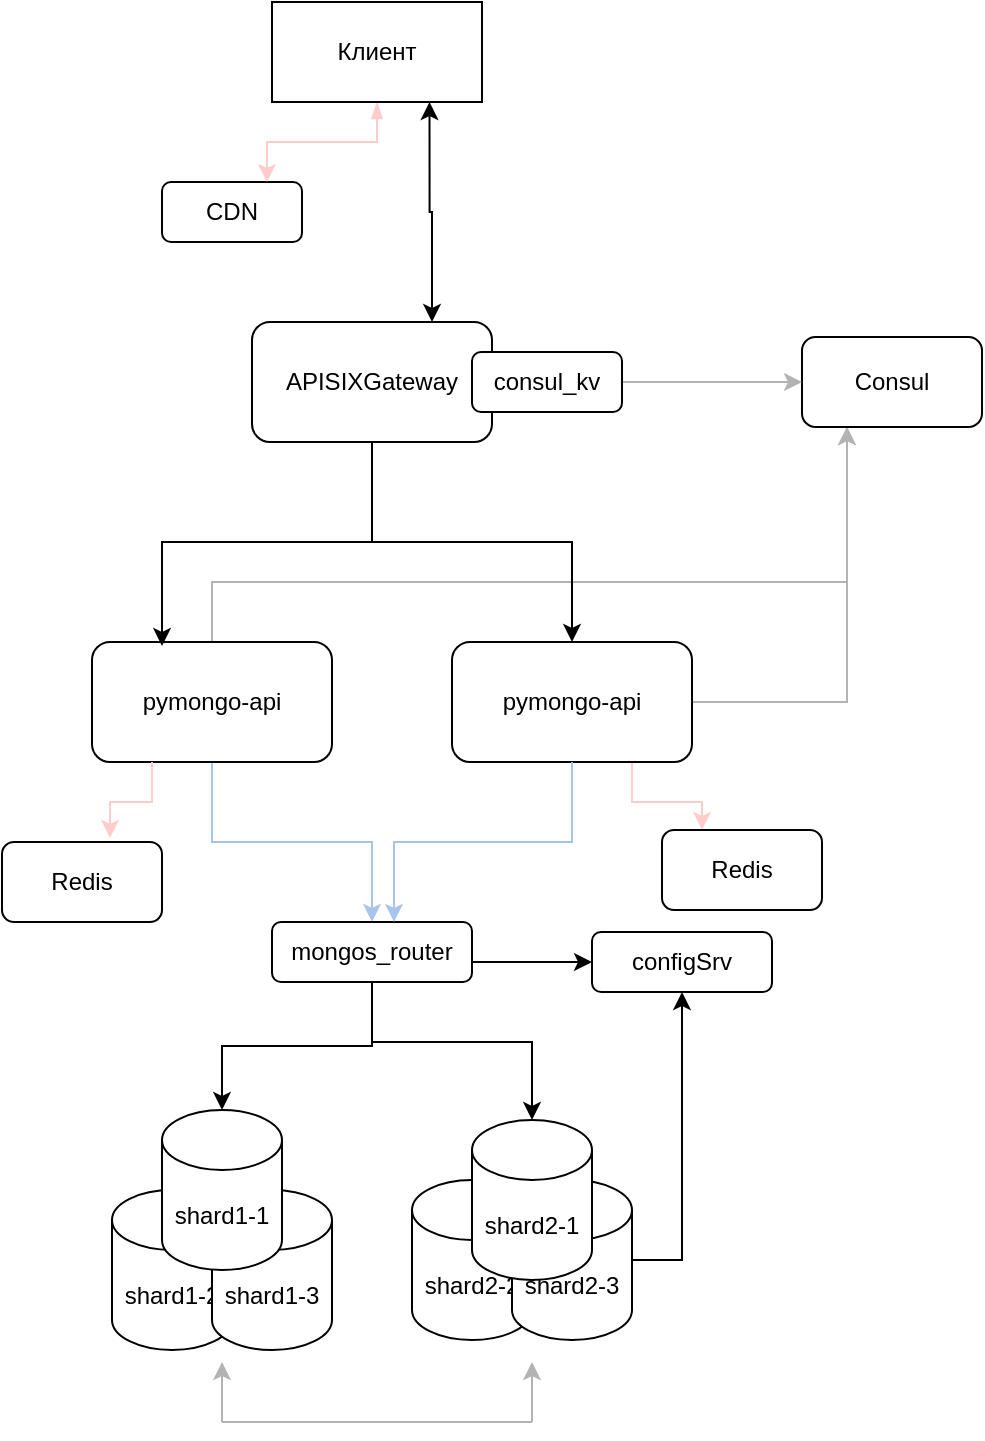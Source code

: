 <mxfile version="24.8.2">
  <diagram name="Page-1" id="-H_mtQnk-PTXWXPvYvuk">
    <mxGraphModel dx="954" dy="525" grid="1" gridSize="10" guides="1" tooltips="1" connect="1" arrows="1" fold="1" page="1" pageScale="1" pageWidth="1169" pageHeight="827" math="0" shadow="0">
      <root>
        <mxCell id="0" />
        <mxCell id="1" parent="0" />
        <mxCell id="zA23MoTUsTF4_91t8viU-2" value="shard1-2" style="shape=cylinder3;whiteSpace=wrap;html=1;boundedLbl=1;backgroundOutline=1;size=15;" parent="1" vertex="1">
          <mxGeometry x="375" y="594" width="60" height="80" as="geometry" />
        </mxCell>
        <mxCell id="DTOOT5LK5IKWxEuywsuj-10" style="edgeStyle=orthogonalEdgeStyle;rounded=0;orthogonalLoop=1;jettySize=auto;html=1;entryX=0.5;entryY=0;entryDx=0;entryDy=0;strokeColor=#A9C4EB;" parent="1" source="zA23MoTUsTF4_91t8viU-3" target="DTOOT5LK5IKWxEuywsuj-3" edge="1">
          <mxGeometry relative="1" as="geometry" />
        </mxCell>
        <mxCell id="DTOOT5LK5IKWxEuywsuj-30" style="edgeStyle=orthogonalEdgeStyle;rounded=0;orthogonalLoop=1;jettySize=auto;html=1;entryX=0.25;entryY=1;entryDx=0;entryDy=0;fillColor=#647687;strokeColor=#B3B3B3;" parent="1" source="zA23MoTUsTF4_91t8viU-3" target="DTOOT5LK5IKWxEuywsuj-6" edge="1">
          <mxGeometry relative="1" as="geometry">
            <Array as="points">
              <mxPoint x="425" y="290" />
              <mxPoint x="743" y="290" />
            </Array>
          </mxGeometry>
        </mxCell>
        <mxCell id="zA23MoTUsTF4_91t8viU-3" value="pymongo-api" style="rounded=1;whiteSpace=wrap;html=1;" parent="1" vertex="1">
          <mxGeometry x="365" y="320" width="120" height="60" as="geometry" />
        </mxCell>
        <mxCell id="MpFOfCgpSkl1I0sxd9Xj-1" value="shard1-3" style="shape=cylinder3;whiteSpace=wrap;html=1;boundedLbl=1;backgroundOutline=1;size=15;" parent="1" vertex="1">
          <mxGeometry x="425" y="594" width="60" height="80" as="geometry" />
        </mxCell>
        <mxCell id="MpFOfCgpSkl1I0sxd9Xj-2" value="shard1-1" style="shape=cylinder3;whiteSpace=wrap;html=1;boundedLbl=1;backgroundOutline=1;size=15;" parent="1" vertex="1">
          <mxGeometry x="400" y="554" width="60" height="80" as="geometry" />
        </mxCell>
        <mxCell id="MpFOfCgpSkl1I0sxd9Xj-3" value="shard2-2" style="shape=cylinder3;whiteSpace=wrap;html=1;boundedLbl=1;backgroundOutline=1;size=15;" parent="1" vertex="1">
          <mxGeometry x="525" y="589" width="60" height="80" as="geometry" />
        </mxCell>
        <mxCell id="DTOOT5LK5IKWxEuywsuj-15" style="edgeStyle=orthogonalEdgeStyle;rounded=0;orthogonalLoop=1;jettySize=auto;html=1;exitX=1;exitY=0.5;exitDx=0;exitDy=0;exitPerimeter=0;entryX=0.5;entryY=1;entryDx=0;entryDy=0;" parent="1" source="MpFOfCgpSkl1I0sxd9Xj-4" target="DTOOT5LK5IKWxEuywsuj-1" edge="1">
          <mxGeometry relative="1" as="geometry" />
        </mxCell>
        <mxCell id="MpFOfCgpSkl1I0sxd9Xj-4" value="shard2-3" style="shape=cylinder3;whiteSpace=wrap;html=1;boundedLbl=1;backgroundOutline=1;size=15;" parent="1" vertex="1">
          <mxGeometry x="575" y="589" width="60" height="80" as="geometry" />
        </mxCell>
        <mxCell id="MpFOfCgpSkl1I0sxd9Xj-5" value="shard2-1" style="shape=cylinder3;whiteSpace=wrap;html=1;boundedLbl=1;backgroundOutline=1;size=15;" parent="1" vertex="1">
          <mxGeometry x="555" y="559" width="60" height="80" as="geometry" />
        </mxCell>
        <mxCell id="DTOOT5LK5IKWxEuywsuj-1" value="configSrv" style="rounded=1;whiteSpace=wrap;html=1;" parent="1" vertex="1">
          <mxGeometry x="615" y="465" width="90" height="30" as="geometry" />
        </mxCell>
        <mxCell id="DTOOT5LK5IKWxEuywsuj-12" style="edgeStyle=orthogonalEdgeStyle;rounded=0;orthogonalLoop=1;jettySize=auto;html=1;exitX=1;exitY=0.5;exitDx=0;exitDy=0;entryX=0;entryY=0.5;entryDx=0;entryDy=0;" parent="1" source="DTOOT5LK5IKWxEuywsuj-3" target="DTOOT5LK5IKWxEuywsuj-1" edge="1">
          <mxGeometry relative="1" as="geometry">
            <Array as="points">
              <mxPoint x="555" y="480" />
            </Array>
          </mxGeometry>
        </mxCell>
        <mxCell id="DTOOT5LK5IKWxEuywsuj-3" value="mongos_router" style="rounded=1;whiteSpace=wrap;html=1;" parent="1" vertex="1">
          <mxGeometry x="455" y="460" width="100" height="30" as="geometry" />
        </mxCell>
        <mxCell id="DTOOT5LK5IKWxEuywsuj-4" value="Redis" style="rounded=1;whiteSpace=wrap;html=1;" parent="1" vertex="1">
          <mxGeometry x="320" y="420" width="80" height="40" as="geometry" />
        </mxCell>
        <mxCell id="DTOOT5LK5IKWxEuywsuj-18" style="edgeStyle=orthogonalEdgeStyle;rounded=0;orthogonalLoop=1;jettySize=auto;html=1;exitX=0.75;exitY=1;exitDx=0;exitDy=0;entryX=0.25;entryY=0;entryDx=0;entryDy=0;strokeColor=#FFCCCC;" parent="1" source="DTOOT5LK5IKWxEuywsuj-5" target="DTOOT5LK5IKWxEuywsuj-17" edge="1">
          <mxGeometry relative="1" as="geometry" />
        </mxCell>
        <mxCell id="DTOOT5LK5IKWxEuywsuj-31" style="edgeStyle=orthogonalEdgeStyle;rounded=0;orthogonalLoop=1;jettySize=auto;html=1;entryX=0.25;entryY=1;entryDx=0;entryDy=0;fillColor=#eeeeee;strokeColor=#B3B3B3;" parent="1" source="DTOOT5LK5IKWxEuywsuj-5" target="DTOOT5LK5IKWxEuywsuj-6" edge="1">
          <mxGeometry relative="1" as="geometry" />
        </mxCell>
        <mxCell id="DTOOT5LK5IKWxEuywsuj-5" value="pymongo-api" style="rounded=1;whiteSpace=wrap;html=1;" parent="1" vertex="1">
          <mxGeometry x="545" y="320" width="120" height="60" as="geometry" />
        </mxCell>
        <mxCell id="DTOOT5LK5IKWxEuywsuj-6" value="Consul" style="rounded=1;whiteSpace=wrap;html=1;" parent="1" vertex="1">
          <mxGeometry x="720" y="167.5" width="90" height="45" as="geometry" />
        </mxCell>
        <mxCell id="DTOOT5LK5IKWxEuywsuj-24" style="edgeStyle=orthogonalEdgeStyle;rounded=0;orthogonalLoop=1;jettySize=auto;html=1;entryX=0.5;entryY=0;entryDx=0;entryDy=0;" parent="1" source="DTOOT5LK5IKWxEuywsuj-7" target="DTOOT5LK5IKWxEuywsuj-5" edge="1">
          <mxGeometry relative="1" as="geometry" />
        </mxCell>
        <mxCell id="DTOOT5LK5IKWxEuywsuj-7" value="APISIXGateway" style="rounded=1;whiteSpace=wrap;html=1;" parent="1" vertex="1">
          <mxGeometry x="445" y="160" width="120" height="60" as="geometry" />
        </mxCell>
        <mxCell id="DTOOT5LK5IKWxEuywsuj-8" value="CDN" style="rounded=1;whiteSpace=wrap;html=1;" parent="1" vertex="1">
          <mxGeometry x="400" y="90" width="70" height="30" as="geometry" />
        </mxCell>
        <mxCell id="DTOOT5LK5IKWxEuywsuj-11" style="edgeStyle=orthogonalEdgeStyle;rounded=0;orthogonalLoop=1;jettySize=auto;html=1;entryX=0.61;entryY=0;entryDx=0;entryDy=0;entryPerimeter=0;strokeColor=#A9C4EB;" parent="1" source="DTOOT5LK5IKWxEuywsuj-5" target="DTOOT5LK5IKWxEuywsuj-3" edge="1">
          <mxGeometry relative="1" as="geometry" />
        </mxCell>
        <mxCell id="DTOOT5LK5IKWxEuywsuj-13" style="edgeStyle=orthogonalEdgeStyle;rounded=0;orthogonalLoop=1;jettySize=auto;html=1;exitX=0.5;exitY=1;exitDx=0;exitDy=0;entryX=0.5;entryY=0;entryDx=0;entryDy=0;entryPerimeter=0;" parent="1" source="DTOOT5LK5IKWxEuywsuj-3" target="MpFOfCgpSkl1I0sxd9Xj-2" edge="1">
          <mxGeometry relative="1" as="geometry" />
        </mxCell>
        <mxCell id="DTOOT5LK5IKWxEuywsuj-14" style="edgeStyle=orthogonalEdgeStyle;rounded=0;orthogonalLoop=1;jettySize=auto;html=1;entryX=0.5;entryY=0;entryDx=0;entryDy=0;entryPerimeter=0;" parent="1" source="DTOOT5LK5IKWxEuywsuj-3" target="MpFOfCgpSkl1I0sxd9Xj-5" edge="1">
          <mxGeometry relative="1" as="geometry">
            <Array as="points">
              <mxPoint x="505" y="520" />
              <mxPoint x="585" y="520" />
            </Array>
          </mxGeometry>
        </mxCell>
        <mxCell id="DTOOT5LK5IKWxEuywsuj-16" style="edgeStyle=orthogonalEdgeStyle;rounded=0;orthogonalLoop=1;jettySize=auto;html=1;exitX=0.25;exitY=1;exitDx=0;exitDy=0;entryX=0.675;entryY=-0.05;entryDx=0;entryDy=0;entryPerimeter=0;fillColor=#ffcccc;strokeColor=#FFCCCC;" parent="1" source="zA23MoTUsTF4_91t8viU-3" target="DTOOT5LK5IKWxEuywsuj-4" edge="1">
          <mxGeometry relative="1" as="geometry" />
        </mxCell>
        <mxCell id="DTOOT5LK5IKWxEuywsuj-17" value="Redis" style="rounded=1;whiteSpace=wrap;html=1;" parent="1" vertex="1">
          <mxGeometry x="650" y="414" width="80" height="40" as="geometry" />
        </mxCell>
        <mxCell id="DTOOT5LK5IKWxEuywsuj-28" style="edgeStyle=orthogonalEdgeStyle;rounded=0;orthogonalLoop=1;jettySize=auto;html=1;entryX=0;entryY=0.5;entryDx=0;entryDy=0;strokeColor=#B3B3B3;" parent="1" source="DTOOT5LK5IKWxEuywsuj-22" target="DTOOT5LK5IKWxEuywsuj-6" edge="1">
          <mxGeometry relative="1" as="geometry" />
        </mxCell>
        <mxCell id="DTOOT5LK5IKWxEuywsuj-22" value="consul_kv" style="rounded=1;whiteSpace=wrap;html=1;" parent="1" vertex="1">
          <mxGeometry x="555" y="175" width="75" height="30" as="geometry" />
        </mxCell>
        <mxCell id="DTOOT5LK5IKWxEuywsuj-23" style="edgeStyle=orthogonalEdgeStyle;rounded=0;orthogonalLoop=1;jettySize=auto;html=1;" parent="1" source="DTOOT5LK5IKWxEuywsuj-7" edge="1">
          <mxGeometry relative="1" as="geometry">
            <mxPoint x="400" y="322" as="targetPoint" />
            <Array as="points">
              <mxPoint x="505" y="270" />
              <mxPoint x="400" y="270" />
              <mxPoint x="400" y="322" />
            </Array>
          </mxGeometry>
        </mxCell>
        <mxCell id="DTOOT5LK5IKWxEuywsuj-25" value="" style="endArrow=none;html=1;rounded=0;strokeColor=#B3B3B3;" parent="1" edge="1">
          <mxGeometry width="50" height="50" relative="1" as="geometry">
            <mxPoint x="430" y="710" as="sourcePoint" />
            <mxPoint x="585" y="710" as="targetPoint" />
          </mxGeometry>
        </mxCell>
        <mxCell id="DTOOT5LK5IKWxEuywsuj-26" value="" style="endArrow=classic;html=1;rounded=0;strokeColor=#B3B3B3;" parent="1" edge="1">
          <mxGeometry width="50" height="50" relative="1" as="geometry">
            <mxPoint x="430" y="710" as="sourcePoint" />
            <mxPoint x="430" y="680" as="targetPoint" />
          </mxGeometry>
        </mxCell>
        <mxCell id="DTOOT5LK5IKWxEuywsuj-27" value="" style="endArrow=classic;html=1;rounded=0;strokeColor=#B3B3B3;" parent="1" edge="1">
          <mxGeometry width="50" height="50" relative="1" as="geometry">
            <mxPoint x="585" y="710" as="sourcePoint" />
            <mxPoint x="585" y="680" as="targetPoint" />
          </mxGeometry>
        </mxCell>
        <mxCell id="DTOOT5LK5IKWxEuywsuj-33" style="edgeStyle=orthogonalEdgeStyle;rounded=0;orthogonalLoop=1;jettySize=auto;html=1;entryX=0.75;entryY=0;entryDx=0;entryDy=0;exitX=0.75;exitY=1;exitDx=0;exitDy=0;startArrow=classic;startFill=1;" parent="1" source="DTOOT5LK5IKWxEuywsuj-32" target="DTOOT5LK5IKWxEuywsuj-7" edge="1">
          <mxGeometry relative="1" as="geometry" />
        </mxCell>
        <mxCell id="DTOOT5LK5IKWxEuywsuj-34" style="edgeStyle=orthogonalEdgeStyle;rounded=0;orthogonalLoop=1;jettySize=auto;html=1;entryX=0.75;entryY=0;entryDx=0;entryDy=0;strokeColor=#FFCCCC;startArrow=blockThin;startFill=1;" parent="1" source="DTOOT5LK5IKWxEuywsuj-32" target="DTOOT5LK5IKWxEuywsuj-8" edge="1">
          <mxGeometry relative="1" as="geometry" />
        </mxCell>
        <mxCell id="DTOOT5LK5IKWxEuywsuj-32" value="Клиент" style="rounded=0;whiteSpace=wrap;html=1;" parent="1" vertex="1">
          <mxGeometry x="455" width="105" height="50" as="geometry" />
        </mxCell>
      </root>
    </mxGraphModel>
  </diagram>
</mxfile>

